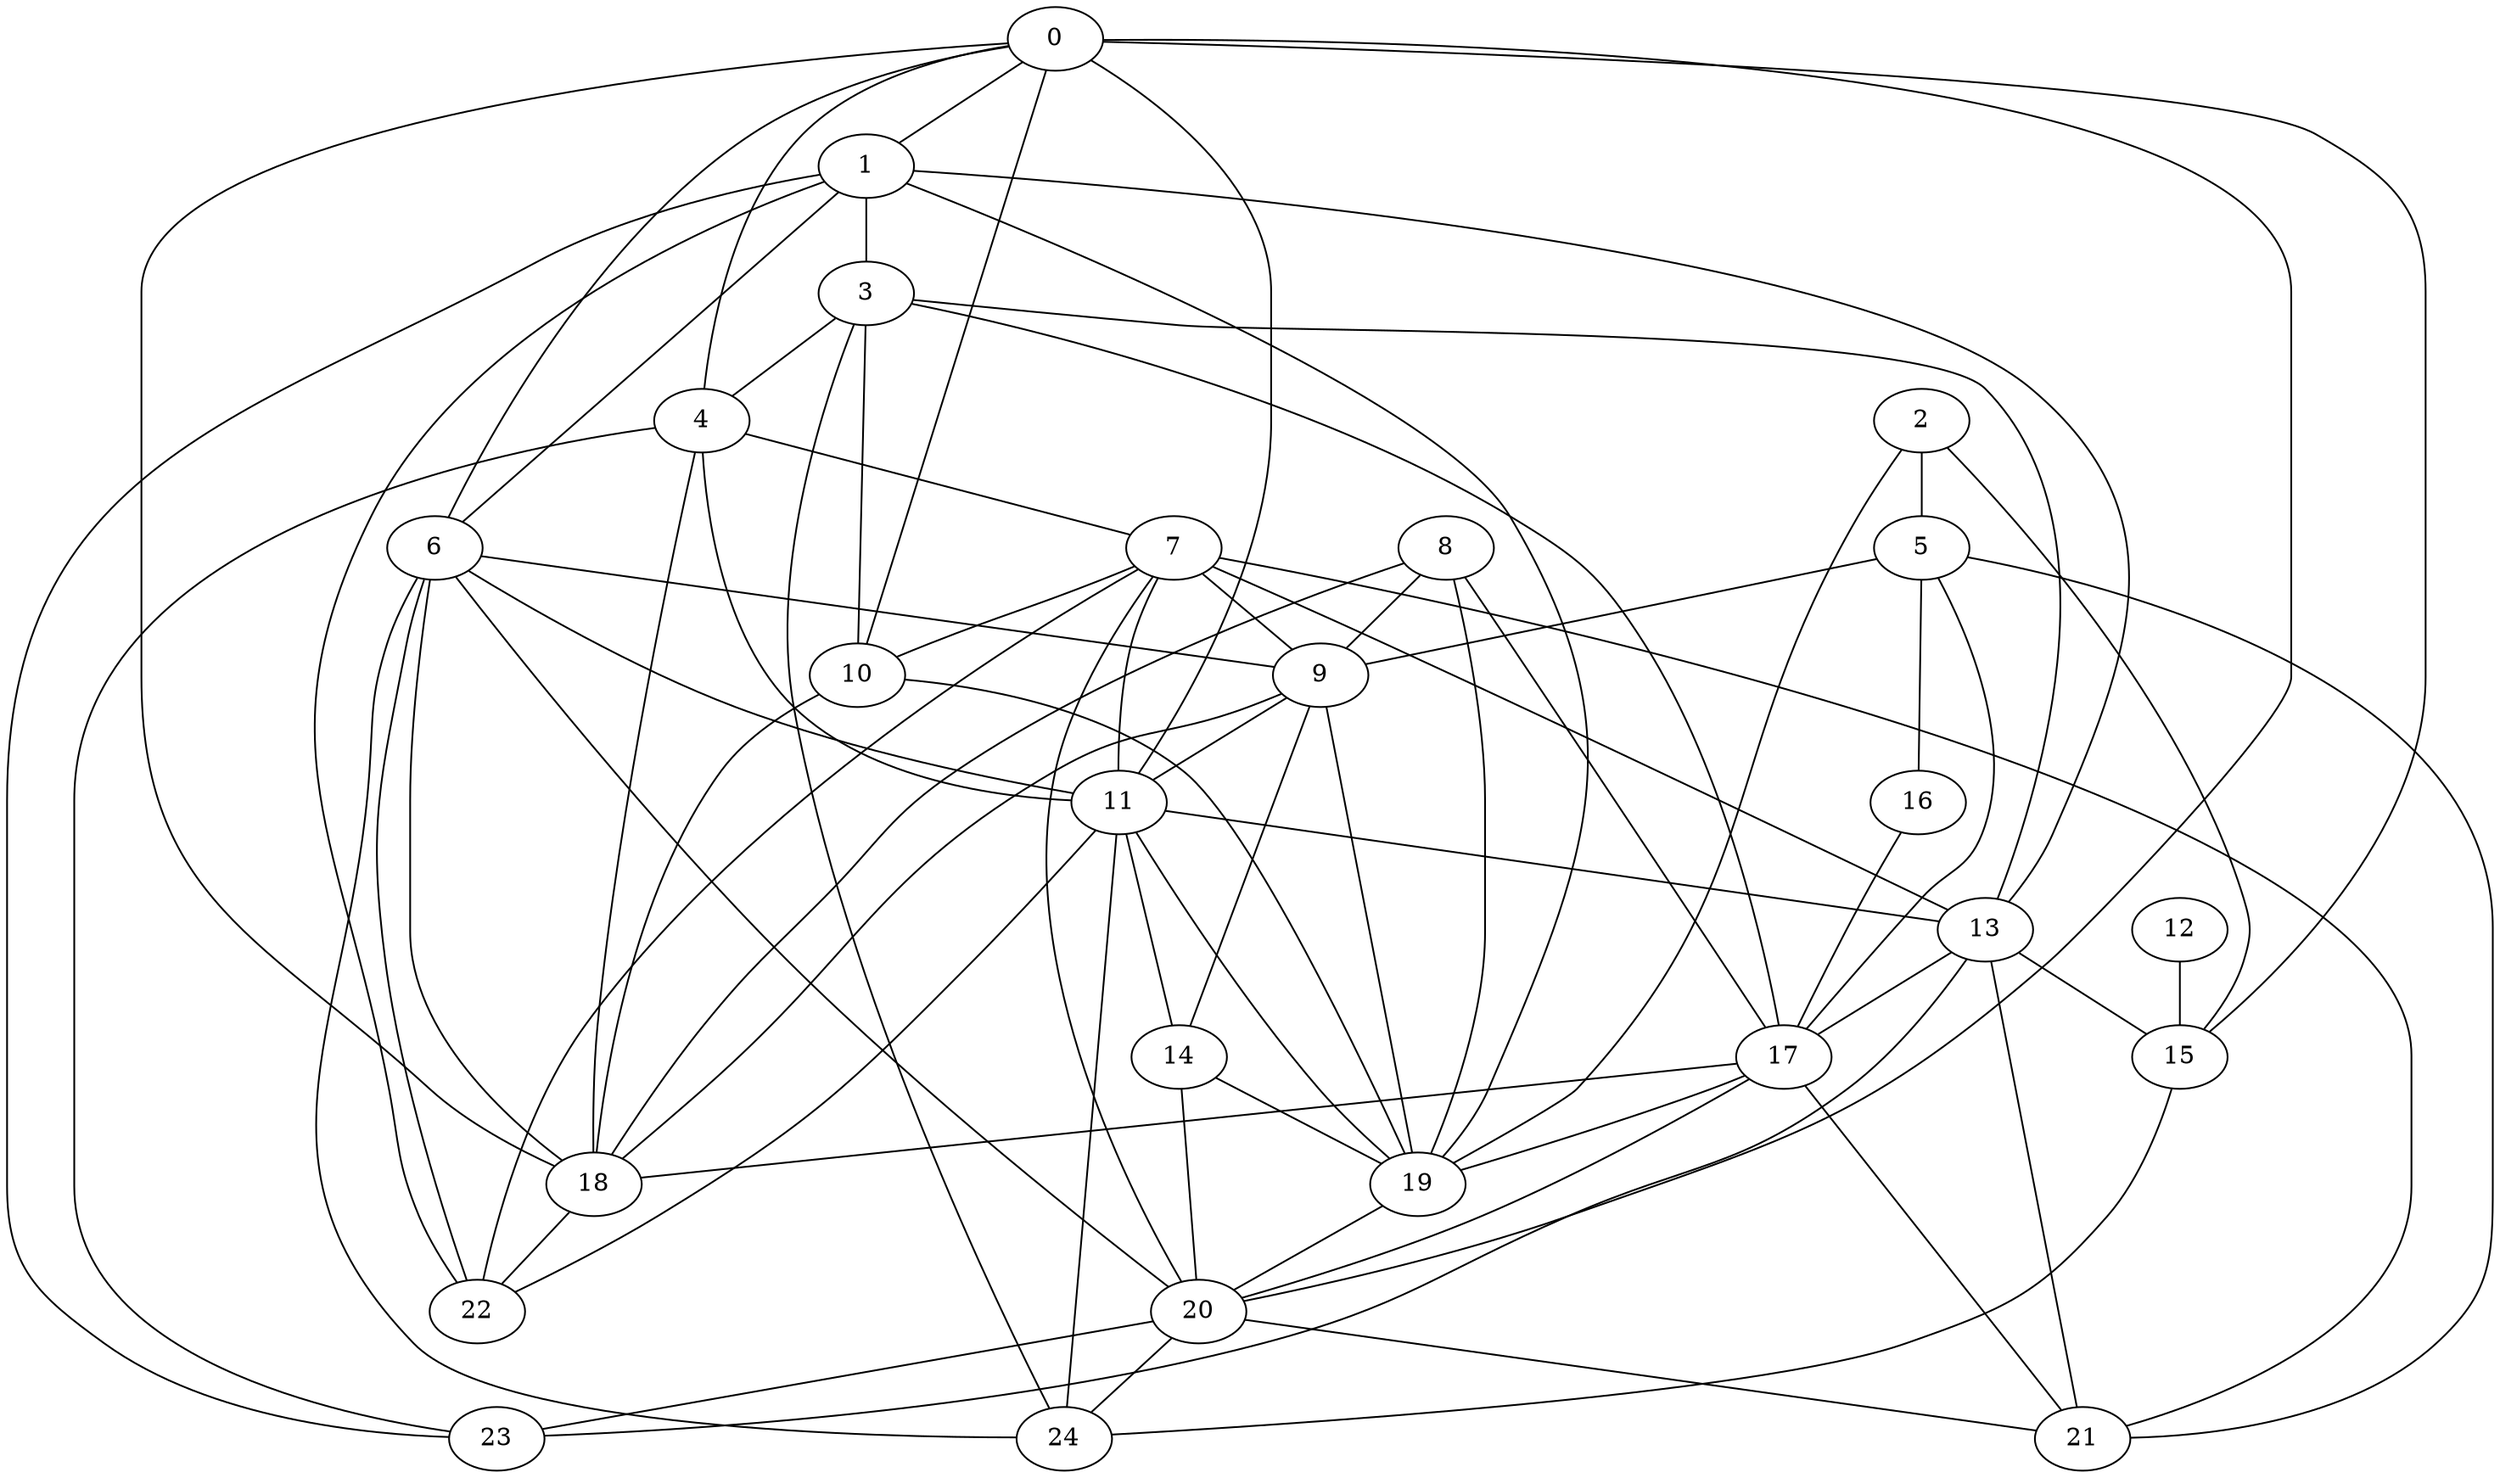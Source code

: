 strict graph "gnp_random_graph(25,0.25)" {
0;
1;
2;
3;
4;
5;
6;
7;
8;
9;
10;
11;
12;
13;
14;
15;
16;
17;
18;
19;
20;
21;
22;
23;
24;
0 -- 1  [is_available=True, prob="0.175426762806"];
0 -- 4  [is_available=True, prob="0.868426563613"];
0 -- 6  [is_available=True, prob="0.891323127941"];
0 -- 10  [is_available=True, prob="1.0"];
0 -- 11  [is_available=True, prob="0.591621613098"];
0 -- 15  [is_available=True, prob="0.354696856487"];
0 -- 18  [is_available=True, prob="0.878329008434"];
0 -- 20  [is_available=True, prob="1.0"];
1 -- 3  [is_available=True, prob="1.0"];
1 -- 6  [is_available=True, prob="0.490329057758"];
1 -- 13  [is_available=True, prob="0.20614736833"];
1 -- 19  [is_available=True, prob="0.915591491908"];
1 -- 22  [is_available=True, prob="0.67247484967"];
1 -- 23  [is_available=True, prob="0.57739622268"];
2 -- 19  [is_available=True, prob="0.892013378979"];
2 -- 5  [is_available=True, prob="0.291715051839"];
2 -- 15  [is_available=True, prob="0.485811143522"];
3 -- 4  [is_available=True, prob="1.0"];
3 -- 10  [is_available=True, prob="0.306595992309"];
3 -- 13  [is_available=True, prob="1.0"];
3 -- 17  [is_available=True, prob="0.0342307443393"];
3 -- 24  [is_available=True, prob="1.0"];
4 -- 7  [is_available=True, prob="0.545815004312"];
4 -- 11  [is_available=True, prob="1.0"];
4 -- 18  [is_available=True, prob="0.988828665771"];
4 -- 23  [is_available=True, prob="0.549109120829"];
5 -- 16  [is_available=True, prob="0.342310623672"];
5 -- 9  [is_available=True, prob="0.155652092794"];
5 -- 21  [is_available=True, prob="0.538973874926"];
5 -- 17  [is_available=True, prob="1.0"];
6 -- 9  [is_available=True, prob="0.364216405629"];
6 -- 11  [is_available=True, prob="1.0"];
6 -- 18  [is_available=True, prob="0.311903953284"];
6 -- 20  [is_available=True, prob="0.896301654785"];
6 -- 22  [is_available=True, prob="1.0"];
6 -- 24  [is_available=True, prob="0.21772792579"];
7 -- 9  [is_available=True, prob="1.0"];
7 -- 10  [is_available=True, prob="1.0"];
7 -- 11  [is_available=True, prob="0.883318396849"];
7 -- 13  [is_available=True, prob="0.949982101904"];
7 -- 20  [is_available=True, prob="0.153818126278"];
7 -- 21  [is_available=True, prob="1.0"];
7 -- 22  [is_available=True, prob="0.764425639873"];
8 -- 9  [is_available=True, prob="0.651020274814"];
8 -- 18  [is_available=True, prob="1.0"];
8 -- 19  [is_available=True, prob="0.0457207784385"];
8 -- 17  [is_available=True, prob="0.436138409707"];
9 -- 11  [is_available=True, prob="0.646892469572"];
9 -- 14  [is_available=True, prob="1.0"];
9 -- 18  [is_available=True, prob="0.0624055662209"];
9 -- 19  [is_available=True, prob="0.454085331002"];
10 -- 19  [is_available=True, prob="1.0"];
10 -- 18  [is_available=True, prob="0.0446446291527"];
11 -- 13  [is_available=True, prob="0.195508418882"];
11 -- 14  [is_available=True, prob="0.292099274269"];
11 -- 19  [is_available=True, prob="0.278498340785"];
11 -- 22  [is_available=True, prob="0.0507035716271"];
11 -- 24  [is_available=True, prob="0.957727245252"];
12 -- 15  [is_available=True, prob="0.799289080068"];
13 -- 15  [is_available=True, prob="0.96743370002"];
13 -- 17  [is_available=True, prob="1.0"];
13 -- 21  [is_available=True, prob="0.508826708543"];
13 -- 23  [is_available=True, prob="0.839165196254"];
14 -- 19  [is_available=True, prob="0.593109054541"];
14 -- 20  [is_available=True, prob="1.0"];
15 -- 24  [is_available=True, prob="0.271495015255"];
16 -- 17  [is_available=True, prob="0.482115693753"];
17 -- 18  [is_available=True, prob="0.613288002856"];
17 -- 19  [is_available=True, prob="0.463953642597"];
17 -- 20  [is_available=True, prob="1.0"];
17 -- 21  [is_available=True, prob="0.456039883543"];
18 -- 22  [is_available=True, prob="0.229573899508"];
19 -- 20  [is_available=True, prob="0.111383494069"];
20 -- 21  [is_available=True, prob="0.804652103244"];
20 -- 23  [is_available=True, prob="0.627004393956"];
20 -- 24  [is_available=True, prob="0.649223395557"];
}

